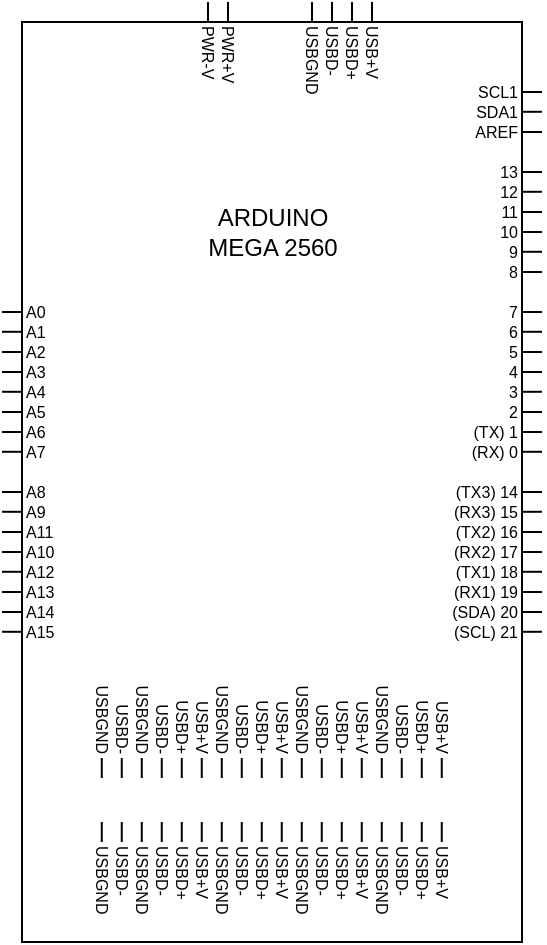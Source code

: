 <mxfile version="20.0.1" type="github">
  <diagram id="OKJBBSTHWLwM666B0Pqj" name="Page-1">
    <mxGraphModel dx="153" dy="261" grid="1" gridSize="10" guides="1" tooltips="1" connect="1" arrows="1" fold="1" page="1" pageScale="1" pageWidth="827" pageHeight="1169" math="0" shadow="0">
      <root>
        <mxCell id="0" />
        <mxCell id="1" parent="0" />
        <mxCell id="zlBBdxe0bt9fsabpmSAy-1" value="" style="rounded=0;whiteSpace=wrap;html=1;" vertex="1" parent="1">
          <mxGeometry x="120" y="30" width="250" height="460" as="geometry" />
        </mxCell>
        <mxCell id="zlBBdxe0bt9fsabpmSAy-2" value="ARDUINO&lt;br&gt;MEGA 2560" style="text;html=1;strokeColor=none;fillColor=none;align=center;verticalAlign=middle;whiteSpace=wrap;rounded=0;" vertex="1" parent="1">
          <mxGeometry x="207.5" y="120" width="75" height="30" as="geometry" />
        </mxCell>
        <mxCell id="zlBBdxe0bt9fsabpmSAy-3" value="SCL1" style="text;html=1;strokeColor=none;fillColor=none;align=right;verticalAlign=middle;whiteSpace=wrap;rounded=0;rotation=0;fontSize=8;" vertex="1" parent="1">
          <mxGeometry x="320" y="60" width="50" height="10" as="geometry" />
        </mxCell>
        <mxCell id="zlBBdxe0bt9fsabpmSAy-4" value="SDA1" style="text;html=1;strokeColor=none;fillColor=none;align=right;verticalAlign=middle;whiteSpace=wrap;rounded=0;rotation=0;fontSize=8;" vertex="1" parent="1">
          <mxGeometry x="320" y="70" width="50" height="10" as="geometry" />
        </mxCell>
        <mxCell id="zlBBdxe0bt9fsabpmSAy-5" value="AREF" style="text;html=1;strokeColor=none;fillColor=none;align=right;verticalAlign=middle;whiteSpace=wrap;rounded=0;rotation=0;fontSize=8;" vertex="1" parent="1">
          <mxGeometry x="320" y="80" width="50" height="10" as="geometry" />
        </mxCell>
        <mxCell id="zlBBdxe0bt9fsabpmSAy-20" value="7" style="text;html=1;strokeColor=none;fillColor=none;align=right;verticalAlign=middle;whiteSpace=wrap;rounded=0;rotation=0;fontSize=8;" vertex="1" parent="1">
          <mxGeometry x="320" y="170" width="50" height="10" as="geometry" />
        </mxCell>
        <mxCell id="zlBBdxe0bt9fsabpmSAy-21" value="6" style="text;html=1;strokeColor=none;fillColor=none;align=right;verticalAlign=middle;whiteSpace=wrap;rounded=0;rotation=0;fontSize=8;" vertex="1" parent="1">
          <mxGeometry x="320" y="180" width="50" height="10" as="geometry" />
        </mxCell>
        <mxCell id="zlBBdxe0bt9fsabpmSAy-22" value="5" style="text;html=1;strokeColor=none;fillColor=none;align=right;verticalAlign=middle;whiteSpace=wrap;rounded=0;rotation=0;fontSize=8;" vertex="1" parent="1">
          <mxGeometry x="320" y="190" width="50" height="10" as="geometry" />
        </mxCell>
        <mxCell id="zlBBdxe0bt9fsabpmSAy-23" value="4" style="text;html=1;strokeColor=none;fillColor=none;align=right;verticalAlign=middle;whiteSpace=wrap;rounded=0;rotation=0;fontSize=8;" vertex="1" parent="1">
          <mxGeometry x="320" y="200" width="50" height="10" as="geometry" />
        </mxCell>
        <mxCell id="zlBBdxe0bt9fsabpmSAy-24" value="3" style="text;html=1;strokeColor=none;fillColor=none;align=right;verticalAlign=middle;whiteSpace=wrap;rounded=0;rotation=0;fontSize=8;" vertex="1" parent="1">
          <mxGeometry x="320" y="210" width="50" height="10" as="geometry" />
        </mxCell>
        <mxCell id="zlBBdxe0bt9fsabpmSAy-25" value="2" style="text;html=1;strokeColor=none;fillColor=none;align=right;verticalAlign=middle;whiteSpace=wrap;rounded=0;rotation=0;fontSize=8;" vertex="1" parent="1">
          <mxGeometry x="320" y="220" width="50" height="10" as="geometry" />
        </mxCell>
        <mxCell id="zlBBdxe0bt9fsabpmSAy-26" value="&amp;nbsp;(TX) 1" style="text;html=1;strokeColor=none;fillColor=none;align=right;verticalAlign=middle;whiteSpace=wrap;rounded=0;rotation=0;fontSize=8;" vertex="1" parent="1">
          <mxGeometry x="320" y="230" width="50" height="10" as="geometry" />
        </mxCell>
        <mxCell id="zlBBdxe0bt9fsabpmSAy-27" value="(RX) 0" style="text;html=1;strokeColor=none;fillColor=none;align=right;verticalAlign=middle;whiteSpace=wrap;rounded=0;rotation=0;fontSize=8;" vertex="1" parent="1">
          <mxGeometry x="320" y="240" width="50" height="10" as="geometry" />
        </mxCell>
        <mxCell id="zlBBdxe0bt9fsabpmSAy-28" value="13" style="text;html=1;strokeColor=none;fillColor=none;align=right;verticalAlign=middle;whiteSpace=wrap;rounded=0;rotation=0;fontSize=8;" vertex="1" parent="1">
          <mxGeometry x="320" y="100" width="50" height="10" as="geometry" />
        </mxCell>
        <mxCell id="zlBBdxe0bt9fsabpmSAy-29" value="12" style="text;html=1;strokeColor=none;fillColor=none;align=right;verticalAlign=middle;whiteSpace=wrap;rounded=0;rotation=0;fontSize=8;" vertex="1" parent="1">
          <mxGeometry x="320" y="110" width="50" height="10" as="geometry" />
        </mxCell>
        <mxCell id="zlBBdxe0bt9fsabpmSAy-30" value="11" style="text;html=1;strokeColor=none;fillColor=none;align=right;verticalAlign=middle;whiteSpace=wrap;rounded=0;rotation=0;fontSize=8;" vertex="1" parent="1">
          <mxGeometry x="320" y="120" width="50" height="10" as="geometry" />
        </mxCell>
        <mxCell id="zlBBdxe0bt9fsabpmSAy-31" value="10" style="text;html=1;strokeColor=none;fillColor=none;align=right;verticalAlign=middle;whiteSpace=wrap;rounded=0;rotation=0;fontSize=8;" vertex="1" parent="1">
          <mxGeometry x="320" y="130" width="50" height="10" as="geometry" />
        </mxCell>
        <mxCell id="zlBBdxe0bt9fsabpmSAy-32" value="9" style="text;html=1;strokeColor=none;fillColor=none;align=right;verticalAlign=middle;whiteSpace=wrap;rounded=0;rotation=0;fontSize=8;" vertex="1" parent="1">
          <mxGeometry x="320" y="140" width="50" height="10" as="geometry" />
        </mxCell>
        <mxCell id="zlBBdxe0bt9fsabpmSAy-33" value="8" style="text;html=1;strokeColor=none;fillColor=none;align=right;verticalAlign=middle;whiteSpace=wrap;rounded=0;rotation=0;fontSize=8;" vertex="1" parent="1">
          <mxGeometry x="320" y="150" width="50" height="10" as="geometry" />
        </mxCell>
        <mxCell id="zlBBdxe0bt9fsabpmSAy-34" value="&amp;nbsp;(TX3) 14" style="text;html=1;strokeColor=none;fillColor=none;align=right;verticalAlign=middle;whiteSpace=wrap;rounded=0;rotation=0;fontSize=8;" vertex="1" parent="1">
          <mxGeometry x="320" y="260" width="50" height="10" as="geometry" />
        </mxCell>
        <mxCell id="zlBBdxe0bt9fsabpmSAy-35" value="(RX3) 15" style="text;html=1;strokeColor=none;fillColor=none;align=right;verticalAlign=middle;whiteSpace=wrap;rounded=0;rotation=0;fontSize=8;" vertex="1" parent="1">
          <mxGeometry x="320" y="270" width="50" height="10" as="geometry" />
        </mxCell>
        <mxCell id="zlBBdxe0bt9fsabpmSAy-36" value="&amp;nbsp;(TX2) 16" style="text;html=1;strokeColor=none;fillColor=none;align=right;verticalAlign=middle;whiteSpace=wrap;rounded=0;rotation=0;fontSize=8;" vertex="1" parent="1">
          <mxGeometry x="320" y="280" width="50" height="10" as="geometry" />
        </mxCell>
        <mxCell id="zlBBdxe0bt9fsabpmSAy-37" value="(RX2) 17" style="text;html=1;strokeColor=none;fillColor=none;align=right;verticalAlign=middle;whiteSpace=wrap;rounded=0;rotation=0;fontSize=8;" vertex="1" parent="1">
          <mxGeometry x="320" y="290" width="50" height="10" as="geometry" />
        </mxCell>
        <mxCell id="zlBBdxe0bt9fsabpmSAy-38" value="(TX1) 18" style="text;html=1;strokeColor=none;fillColor=none;align=right;verticalAlign=middle;whiteSpace=wrap;rounded=0;rotation=0;fontSize=8;" vertex="1" parent="1">
          <mxGeometry x="320" y="300" width="50" height="10" as="geometry" />
        </mxCell>
        <mxCell id="zlBBdxe0bt9fsabpmSAy-39" value="(RX1) 19" style="text;html=1;strokeColor=none;fillColor=none;align=right;verticalAlign=middle;whiteSpace=wrap;rounded=0;rotation=0;fontSize=8;" vertex="1" parent="1">
          <mxGeometry x="320" y="310" width="50" height="10" as="geometry" />
        </mxCell>
        <mxCell id="zlBBdxe0bt9fsabpmSAy-40" value="(SDA) 20" style="text;html=1;strokeColor=none;fillColor=none;align=right;verticalAlign=middle;whiteSpace=wrap;rounded=0;rotation=0;fontSize=8;" vertex="1" parent="1">
          <mxGeometry x="320" y="320" width="50" height="10" as="geometry" />
        </mxCell>
        <mxCell id="zlBBdxe0bt9fsabpmSAy-41" value="(SCL) 21" style="text;html=1;strokeColor=none;fillColor=none;align=right;verticalAlign=middle;whiteSpace=wrap;rounded=0;rotation=0;fontSize=8;" vertex="1" parent="1">
          <mxGeometry x="320" y="330" width="50" height="10" as="geometry" />
        </mxCell>
        <mxCell id="zlBBdxe0bt9fsabpmSAy-48" value="" style="endArrow=none;html=1;rounded=0;fontSize=8;entryX=1;entryY=0.5;entryDx=0;entryDy=0;" edge="1" parent="1" target="zlBBdxe0bt9fsabpmSAy-3">
          <mxGeometry width="50" height="50" relative="1" as="geometry">
            <mxPoint x="380" y="65" as="sourcePoint" />
            <mxPoint x="340" y="110" as="targetPoint" />
          </mxGeometry>
        </mxCell>
        <mxCell id="zlBBdxe0bt9fsabpmSAy-49" value="" style="endArrow=none;html=1;rounded=0;fontSize=8;entryX=1;entryY=0.5;entryDx=0;entryDy=0;" edge="1" parent="1">
          <mxGeometry width="50" height="50" relative="1" as="geometry">
            <mxPoint x="380" y="74.9" as="sourcePoint" />
            <mxPoint x="370" y="74.9" as="targetPoint" />
          </mxGeometry>
        </mxCell>
        <mxCell id="zlBBdxe0bt9fsabpmSAy-50" value="" style="endArrow=none;html=1;rounded=0;fontSize=8;entryX=1;entryY=0.5;entryDx=0;entryDy=0;" edge="1" parent="1" target="zlBBdxe0bt9fsabpmSAy-5">
          <mxGeometry width="50" height="50" relative="1" as="geometry">
            <mxPoint x="380" y="85" as="sourcePoint" />
            <mxPoint x="390" y="85.0" as="targetPoint" />
          </mxGeometry>
        </mxCell>
        <mxCell id="zlBBdxe0bt9fsabpmSAy-51" value="" style="endArrow=none;html=1;rounded=0;fontSize=8;entryX=1;entryY=0.5;entryDx=0;entryDy=0;" edge="1" parent="1">
          <mxGeometry width="50" height="50" relative="1" as="geometry">
            <mxPoint x="380" y="105.0" as="sourcePoint" />
            <mxPoint x="370" y="105.0" as="targetPoint" />
          </mxGeometry>
        </mxCell>
        <mxCell id="zlBBdxe0bt9fsabpmSAy-52" value="" style="endArrow=none;html=1;rounded=0;fontSize=8;entryX=1;entryY=0.5;entryDx=0;entryDy=0;" edge="1" parent="1">
          <mxGeometry width="50" height="50" relative="1" as="geometry">
            <mxPoint x="380" y="114.9" as="sourcePoint" />
            <mxPoint x="370" y="114.9" as="targetPoint" />
          </mxGeometry>
        </mxCell>
        <mxCell id="zlBBdxe0bt9fsabpmSAy-53" value="" style="endArrow=none;html=1;rounded=0;fontSize=8;entryX=1;entryY=0.5;entryDx=0;entryDy=0;" edge="1" parent="1">
          <mxGeometry width="50" height="50" relative="1" as="geometry">
            <mxPoint x="380" y="125.0" as="sourcePoint" />
            <mxPoint x="370" y="125.0" as="targetPoint" />
          </mxGeometry>
        </mxCell>
        <mxCell id="zlBBdxe0bt9fsabpmSAy-54" value="" style="endArrow=none;html=1;rounded=0;fontSize=8;entryX=1;entryY=0.5;entryDx=0;entryDy=0;" edge="1" parent="1">
          <mxGeometry width="50" height="50" relative="1" as="geometry">
            <mxPoint x="380" y="135.0" as="sourcePoint" />
            <mxPoint x="370" y="135.0" as="targetPoint" />
          </mxGeometry>
        </mxCell>
        <mxCell id="zlBBdxe0bt9fsabpmSAy-55" value="" style="endArrow=none;html=1;rounded=0;fontSize=8;entryX=1;entryY=0.5;entryDx=0;entryDy=0;" edge="1" parent="1">
          <mxGeometry width="50" height="50" relative="1" as="geometry">
            <mxPoint x="380" y="144.9" as="sourcePoint" />
            <mxPoint x="370" y="144.9" as="targetPoint" />
          </mxGeometry>
        </mxCell>
        <mxCell id="zlBBdxe0bt9fsabpmSAy-56" value="" style="endArrow=none;html=1;rounded=0;fontSize=8;entryX=1;entryY=0.5;entryDx=0;entryDy=0;" edge="1" parent="1">
          <mxGeometry width="50" height="50" relative="1" as="geometry">
            <mxPoint x="380" y="155.0" as="sourcePoint" />
            <mxPoint x="370" y="155.0" as="targetPoint" />
          </mxGeometry>
        </mxCell>
        <mxCell id="zlBBdxe0bt9fsabpmSAy-57" value="" style="endArrow=none;html=1;rounded=0;fontSize=8;entryX=1;entryY=0.5;entryDx=0;entryDy=0;" edge="1" parent="1">
          <mxGeometry width="50" height="50" relative="1" as="geometry">
            <mxPoint x="380" y="175" as="sourcePoint" />
            <mxPoint x="370" y="175" as="targetPoint" />
          </mxGeometry>
        </mxCell>
        <mxCell id="zlBBdxe0bt9fsabpmSAy-58" value="" style="endArrow=none;html=1;rounded=0;fontSize=8;entryX=1;entryY=0.5;entryDx=0;entryDy=0;" edge="1" parent="1">
          <mxGeometry width="50" height="50" relative="1" as="geometry">
            <mxPoint x="380" y="184.9" as="sourcePoint" />
            <mxPoint x="370" y="184.9" as="targetPoint" />
          </mxGeometry>
        </mxCell>
        <mxCell id="zlBBdxe0bt9fsabpmSAy-59" value="" style="endArrow=none;html=1;rounded=0;fontSize=8;entryX=1;entryY=0.5;entryDx=0;entryDy=0;" edge="1" parent="1">
          <mxGeometry width="50" height="50" relative="1" as="geometry">
            <mxPoint x="380" y="195" as="sourcePoint" />
            <mxPoint x="370" y="195" as="targetPoint" />
          </mxGeometry>
        </mxCell>
        <mxCell id="zlBBdxe0bt9fsabpmSAy-60" value="" style="endArrow=none;html=1;rounded=0;fontSize=8;entryX=1;entryY=0.5;entryDx=0;entryDy=0;" edge="1" parent="1">
          <mxGeometry width="50" height="50" relative="1" as="geometry">
            <mxPoint x="380" y="205" as="sourcePoint" />
            <mxPoint x="370" y="205" as="targetPoint" />
          </mxGeometry>
        </mxCell>
        <mxCell id="zlBBdxe0bt9fsabpmSAy-61" value="" style="endArrow=none;html=1;rounded=0;fontSize=8;entryX=1;entryY=0.5;entryDx=0;entryDy=0;" edge="1" parent="1">
          <mxGeometry width="50" height="50" relative="1" as="geometry">
            <mxPoint x="380" y="214.9" as="sourcePoint" />
            <mxPoint x="370" y="214.9" as="targetPoint" />
          </mxGeometry>
        </mxCell>
        <mxCell id="zlBBdxe0bt9fsabpmSAy-62" value="" style="endArrow=none;html=1;rounded=0;fontSize=8;entryX=1;entryY=0.5;entryDx=0;entryDy=0;" edge="1" parent="1">
          <mxGeometry width="50" height="50" relative="1" as="geometry">
            <mxPoint x="380" y="225" as="sourcePoint" />
            <mxPoint x="370" y="225" as="targetPoint" />
          </mxGeometry>
        </mxCell>
        <mxCell id="zlBBdxe0bt9fsabpmSAy-63" value="" style="endArrow=none;html=1;rounded=0;fontSize=8;entryX=1;entryY=0.5;entryDx=0;entryDy=0;" edge="1" parent="1">
          <mxGeometry width="50" height="50" relative="1" as="geometry">
            <mxPoint x="380" y="235" as="sourcePoint" />
            <mxPoint x="370" y="235" as="targetPoint" />
          </mxGeometry>
        </mxCell>
        <mxCell id="zlBBdxe0bt9fsabpmSAy-64" value="" style="endArrow=none;html=1;rounded=0;fontSize=8;entryX=1;entryY=0.5;entryDx=0;entryDy=0;" edge="1" parent="1">
          <mxGeometry width="50" height="50" relative="1" as="geometry">
            <mxPoint x="380" y="244.9" as="sourcePoint" />
            <mxPoint x="370" y="244.9" as="targetPoint" />
          </mxGeometry>
        </mxCell>
        <mxCell id="zlBBdxe0bt9fsabpmSAy-69" value="" style="endArrow=none;html=1;rounded=0;fontSize=8;entryX=1;entryY=0.5;entryDx=0;entryDy=0;" edge="1" parent="1">
          <mxGeometry width="50" height="50" relative="1" as="geometry">
            <mxPoint x="380" y="265" as="sourcePoint" />
            <mxPoint x="370" y="265" as="targetPoint" />
          </mxGeometry>
        </mxCell>
        <mxCell id="zlBBdxe0bt9fsabpmSAy-70" value="" style="endArrow=none;html=1;rounded=0;fontSize=8;entryX=1;entryY=0.5;entryDx=0;entryDy=0;" edge="1" parent="1">
          <mxGeometry width="50" height="50" relative="1" as="geometry">
            <mxPoint x="380" y="274.9" as="sourcePoint" />
            <mxPoint x="370" y="274.9" as="targetPoint" />
          </mxGeometry>
        </mxCell>
        <mxCell id="zlBBdxe0bt9fsabpmSAy-71" value="" style="endArrow=none;html=1;rounded=0;fontSize=8;entryX=1;entryY=0.5;entryDx=0;entryDy=0;" edge="1" parent="1">
          <mxGeometry width="50" height="50" relative="1" as="geometry">
            <mxPoint x="380" y="285" as="sourcePoint" />
            <mxPoint x="370" y="285" as="targetPoint" />
          </mxGeometry>
        </mxCell>
        <mxCell id="zlBBdxe0bt9fsabpmSAy-72" value="" style="endArrow=none;html=1;rounded=0;fontSize=8;entryX=1;entryY=0.5;entryDx=0;entryDy=0;" edge="1" parent="1">
          <mxGeometry width="50" height="50" relative="1" as="geometry">
            <mxPoint x="380" y="295" as="sourcePoint" />
            <mxPoint x="370" y="295" as="targetPoint" />
          </mxGeometry>
        </mxCell>
        <mxCell id="zlBBdxe0bt9fsabpmSAy-73" value="" style="endArrow=none;html=1;rounded=0;fontSize=8;entryX=1;entryY=0.5;entryDx=0;entryDy=0;" edge="1" parent="1">
          <mxGeometry width="50" height="50" relative="1" as="geometry">
            <mxPoint x="380" y="304.9" as="sourcePoint" />
            <mxPoint x="370" y="304.9" as="targetPoint" />
          </mxGeometry>
        </mxCell>
        <mxCell id="zlBBdxe0bt9fsabpmSAy-74" value="" style="endArrow=none;html=1;rounded=0;fontSize=8;entryX=1;entryY=0.5;entryDx=0;entryDy=0;" edge="1" parent="1">
          <mxGeometry width="50" height="50" relative="1" as="geometry">
            <mxPoint x="380" y="315" as="sourcePoint" />
            <mxPoint x="370" y="315" as="targetPoint" />
          </mxGeometry>
        </mxCell>
        <mxCell id="zlBBdxe0bt9fsabpmSAy-75" value="" style="endArrow=none;html=1;rounded=0;fontSize=8;entryX=1;entryY=0.5;entryDx=0;entryDy=0;" edge="1" parent="1">
          <mxGeometry width="50" height="50" relative="1" as="geometry">
            <mxPoint x="380" y="325" as="sourcePoint" />
            <mxPoint x="370" y="325" as="targetPoint" />
          </mxGeometry>
        </mxCell>
        <mxCell id="zlBBdxe0bt9fsabpmSAy-76" value="" style="endArrow=none;html=1;rounded=0;fontSize=8;entryX=1;entryY=0.5;entryDx=0;entryDy=0;" edge="1" parent="1">
          <mxGeometry width="50" height="50" relative="1" as="geometry">
            <mxPoint x="380" y="334.9" as="sourcePoint" />
            <mxPoint x="370" y="334.9" as="targetPoint" />
          </mxGeometry>
        </mxCell>
        <mxCell id="zlBBdxe0bt9fsabpmSAy-77" value="A0" style="text;html=1;strokeColor=none;fillColor=none;align=left;verticalAlign=middle;whiteSpace=wrap;rounded=0;rotation=0;fontSize=8;" vertex="1" parent="1">
          <mxGeometry x="120" y="170" width="50" height="10" as="geometry" />
        </mxCell>
        <mxCell id="zlBBdxe0bt9fsabpmSAy-78" value="A1" style="text;html=1;strokeColor=none;fillColor=none;align=left;verticalAlign=middle;whiteSpace=wrap;rounded=0;rotation=0;fontSize=8;" vertex="1" parent="1">
          <mxGeometry x="120" y="180" width="50" height="10" as="geometry" />
        </mxCell>
        <mxCell id="zlBBdxe0bt9fsabpmSAy-79" value="A2" style="text;html=1;strokeColor=none;fillColor=none;align=left;verticalAlign=middle;whiteSpace=wrap;rounded=0;rotation=0;fontSize=8;" vertex="1" parent="1">
          <mxGeometry x="120" y="190" width="50" height="10" as="geometry" />
        </mxCell>
        <mxCell id="zlBBdxe0bt9fsabpmSAy-80" value="A3" style="text;html=1;strokeColor=none;fillColor=none;align=left;verticalAlign=middle;whiteSpace=wrap;rounded=0;rotation=0;fontSize=8;" vertex="1" parent="1">
          <mxGeometry x="120" y="200" width="50" height="10" as="geometry" />
        </mxCell>
        <mxCell id="zlBBdxe0bt9fsabpmSAy-93" value="A4" style="text;html=1;strokeColor=none;fillColor=none;align=left;verticalAlign=middle;whiteSpace=wrap;rounded=0;rotation=0;fontSize=8;" vertex="1" parent="1">
          <mxGeometry x="120" y="210" width="50" height="10" as="geometry" />
        </mxCell>
        <mxCell id="zlBBdxe0bt9fsabpmSAy-94" value="A5" style="text;html=1;strokeColor=none;fillColor=none;align=left;verticalAlign=middle;whiteSpace=wrap;rounded=0;rotation=0;fontSize=8;" vertex="1" parent="1">
          <mxGeometry x="120" y="220" width="50" height="10" as="geometry" />
        </mxCell>
        <mxCell id="zlBBdxe0bt9fsabpmSAy-95" value="A6" style="text;html=1;strokeColor=none;fillColor=none;align=left;verticalAlign=middle;whiteSpace=wrap;rounded=0;rotation=0;fontSize=8;" vertex="1" parent="1">
          <mxGeometry x="120" y="230" width="50" height="10" as="geometry" />
        </mxCell>
        <mxCell id="zlBBdxe0bt9fsabpmSAy-96" value="A7" style="text;html=1;strokeColor=none;fillColor=none;align=left;verticalAlign=middle;whiteSpace=wrap;rounded=0;rotation=0;fontSize=8;" vertex="1" parent="1">
          <mxGeometry x="120" y="240" width="50" height="10" as="geometry" />
        </mxCell>
        <mxCell id="zlBBdxe0bt9fsabpmSAy-97" value="" style="endArrow=none;html=1;rounded=0;fontSize=8;entryX=1;entryY=0.5;entryDx=0;entryDy=0;align=left;" edge="1" parent="1">
          <mxGeometry width="50" height="50" relative="1" as="geometry">
            <mxPoint x="120" y="175" as="sourcePoint" />
            <mxPoint x="110" y="175" as="targetPoint" />
          </mxGeometry>
        </mxCell>
        <mxCell id="zlBBdxe0bt9fsabpmSAy-98" value="" style="endArrow=none;html=1;rounded=0;fontSize=8;entryX=1;entryY=0.5;entryDx=0;entryDy=0;align=left;" edge="1" parent="1">
          <mxGeometry width="50" height="50" relative="1" as="geometry">
            <mxPoint x="120" y="184.9" as="sourcePoint" />
            <mxPoint x="110" y="184.9" as="targetPoint" />
          </mxGeometry>
        </mxCell>
        <mxCell id="zlBBdxe0bt9fsabpmSAy-99" value="" style="endArrow=none;html=1;rounded=0;fontSize=8;entryX=1;entryY=0.5;entryDx=0;entryDy=0;align=left;" edge="1" parent="1">
          <mxGeometry width="50" height="50" relative="1" as="geometry">
            <mxPoint x="120" y="195" as="sourcePoint" />
            <mxPoint x="110" y="195" as="targetPoint" />
          </mxGeometry>
        </mxCell>
        <mxCell id="zlBBdxe0bt9fsabpmSAy-100" value="" style="endArrow=none;html=1;rounded=0;fontSize=8;entryX=1;entryY=0.5;entryDx=0;entryDy=0;align=left;" edge="1" parent="1">
          <mxGeometry width="50" height="50" relative="1" as="geometry">
            <mxPoint x="120" y="205" as="sourcePoint" />
            <mxPoint x="110" y="205" as="targetPoint" />
          </mxGeometry>
        </mxCell>
        <mxCell id="zlBBdxe0bt9fsabpmSAy-101" value="" style="endArrow=none;html=1;rounded=0;fontSize=8;entryX=1;entryY=0.5;entryDx=0;entryDy=0;align=left;" edge="1" parent="1">
          <mxGeometry width="50" height="50" relative="1" as="geometry">
            <mxPoint x="120" y="214.9" as="sourcePoint" />
            <mxPoint x="110" y="214.9" as="targetPoint" />
          </mxGeometry>
        </mxCell>
        <mxCell id="zlBBdxe0bt9fsabpmSAy-102" value="" style="endArrow=none;html=1;rounded=0;fontSize=8;entryX=1;entryY=0.5;entryDx=0;entryDy=0;align=left;" edge="1" parent="1">
          <mxGeometry width="50" height="50" relative="1" as="geometry">
            <mxPoint x="120" y="225" as="sourcePoint" />
            <mxPoint x="110" y="225" as="targetPoint" />
          </mxGeometry>
        </mxCell>
        <mxCell id="zlBBdxe0bt9fsabpmSAy-103" value="" style="endArrow=none;html=1;rounded=0;fontSize=8;entryX=1;entryY=0.5;entryDx=0;entryDy=0;align=left;" edge="1" parent="1">
          <mxGeometry width="50" height="50" relative="1" as="geometry">
            <mxPoint x="120" y="235" as="sourcePoint" />
            <mxPoint x="110" y="235" as="targetPoint" />
          </mxGeometry>
        </mxCell>
        <mxCell id="zlBBdxe0bt9fsabpmSAy-104" value="" style="endArrow=none;html=1;rounded=0;fontSize=8;entryX=1;entryY=0.5;entryDx=0;entryDy=0;align=left;" edge="1" parent="1">
          <mxGeometry width="50" height="50" relative="1" as="geometry">
            <mxPoint x="120" y="244.9" as="sourcePoint" />
            <mxPoint x="110" y="244.9" as="targetPoint" />
          </mxGeometry>
        </mxCell>
        <mxCell id="zlBBdxe0bt9fsabpmSAy-105" value="A8" style="text;html=1;strokeColor=none;fillColor=none;align=left;verticalAlign=middle;whiteSpace=wrap;rounded=0;rotation=0;fontSize=8;" vertex="1" parent="1">
          <mxGeometry x="120" y="260" width="50" height="10" as="geometry" />
        </mxCell>
        <mxCell id="zlBBdxe0bt9fsabpmSAy-106" value="A9" style="text;html=1;strokeColor=none;fillColor=none;align=left;verticalAlign=middle;whiteSpace=wrap;rounded=0;rotation=0;fontSize=8;" vertex="1" parent="1">
          <mxGeometry x="120" y="270" width="50" height="10" as="geometry" />
        </mxCell>
        <mxCell id="zlBBdxe0bt9fsabpmSAy-107" value="A11" style="text;html=1;strokeColor=none;fillColor=none;align=left;verticalAlign=middle;whiteSpace=wrap;rounded=0;rotation=0;fontSize=8;" vertex="1" parent="1">
          <mxGeometry x="120" y="280" width="50" height="10" as="geometry" />
        </mxCell>
        <mxCell id="zlBBdxe0bt9fsabpmSAy-108" value="A10" style="text;html=1;strokeColor=none;fillColor=none;align=left;verticalAlign=middle;whiteSpace=wrap;rounded=0;rotation=0;fontSize=8;" vertex="1" parent="1">
          <mxGeometry x="120" y="290" width="50" height="10" as="geometry" />
        </mxCell>
        <mxCell id="zlBBdxe0bt9fsabpmSAy-109" value="A12" style="text;html=1;strokeColor=none;fillColor=none;align=left;verticalAlign=middle;whiteSpace=wrap;rounded=0;rotation=0;fontSize=8;" vertex="1" parent="1">
          <mxGeometry x="120" y="300" width="50" height="10" as="geometry" />
        </mxCell>
        <mxCell id="zlBBdxe0bt9fsabpmSAy-110" value="A13" style="text;html=1;strokeColor=none;fillColor=none;align=left;verticalAlign=middle;whiteSpace=wrap;rounded=0;rotation=0;fontSize=8;" vertex="1" parent="1">
          <mxGeometry x="120" y="310" width="50" height="10" as="geometry" />
        </mxCell>
        <mxCell id="zlBBdxe0bt9fsabpmSAy-111" value="A14" style="text;html=1;strokeColor=none;fillColor=none;align=left;verticalAlign=middle;whiteSpace=wrap;rounded=0;rotation=0;fontSize=8;" vertex="1" parent="1">
          <mxGeometry x="120" y="320" width="50" height="10" as="geometry" />
        </mxCell>
        <mxCell id="zlBBdxe0bt9fsabpmSAy-112" value="A15" style="text;html=1;strokeColor=none;fillColor=none;align=left;verticalAlign=middle;whiteSpace=wrap;rounded=0;rotation=0;fontSize=8;" vertex="1" parent="1">
          <mxGeometry x="120" y="330" width="50" height="10" as="geometry" />
        </mxCell>
        <mxCell id="zlBBdxe0bt9fsabpmSAy-113" value="" style="endArrow=none;html=1;rounded=0;fontSize=8;entryX=1;entryY=0.5;entryDx=0;entryDy=0;align=left;" edge="1" parent="1">
          <mxGeometry width="50" height="50" relative="1" as="geometry">
            <mxPoint x="120" y="265" as="sourcePoint" />
            <mxPoint x="110" y="265" as="targetPoint" />
          </mxGeometry>
        </mxCell>
        <mxCell id="zlBBdxe0bt9fsabpmSAy-114" value="" style="endArrow=none;html=1;rounded=0;fontSize=8;entryX=1;entryY=0.5;entryDx=0;entryDy=0;align=left;" edge="1" parent="1">
          <mxGeometry width="50" height="50" relative="1" as="geometry">
            <mxPoint x="120" y="274.9" as="sourcePoint" />
            <mxPoint x="110" y="274.9" as="targetPoint" />
          </mxGeometry>
        </mxCell>
        <mxCell id="zlBBdxe0bt9fsabpmSAy-115" value="" style="endArrow=none;html=1;rounded=0;fontSize=8;entryX=1;entryY=0.5;entryDx=0;entryDy=0;align=left;" edge="1" parent="1">
          <mxGeometry width="50" height="50" relative="1" as="geometry">
            <mxPoint x="120" y="285" as="sourcePoint" />
            <mxPoint x="110" y="285" as="targetPoint" />
          </mxGeometry>
        </mxCell>
        <mxCell id="zlBBdxe0bt9fsabpmSAy-116" value="" style="endArrow=none;html=1;rounded=0;fontSize=8;entryX=1;entryY=0.5;entryDx=0;entryDy=0;align=left;" edge="1" parent="1">
          <mxGeometry width="50" height="50" relative="1" as="geometry">
            <mxPoint x="120" y="295" as="sourcePoint" />
            <mxPoint x="110" y="295" as="targetPoint" />
          </mxGeometry>
        </mxCell>
        <mxCell id="zlBBdxe0bt9fsabpmSAy-117" value="" style="endArrow=none;html=1;rounded=0;fontSize=8;entryX=1;entryY=0.5;entryDx=0;entryDy=0;align=left;" edge="1" parent="1">
          <mxGeometry width="50" height="50" relative="1" as="geometry">
            <mxPoint x="120" y="304.9" as="sourcePoint" />
            <mxPoint x="110" y="304.9" as="targetPoint" />
          </mxGeometry>
        </mxCell>
        <mxCell id="zlBBdxe0bt9fsabpmSAy-118" value="" style="endArrow=none;html=1;rounded=0;fontSize=8;entryX=1;entryY=0.5;entryDx=0;entryDy=0;align=left;" edge="1" parent="1">
          <mxGeometry width="50" height="50" relative="1" as="geometry">
            <mxPoint x="120" y="315" as="sourcePoint" />
            <mxPoint x="110" y="315" as="targetPoint" />
          </mxGeometry>
        </mxCell>
        <mxCell id="zlBBdxe0bt9fsabpmSAy-119" value="" style="endArrow=none;html=1;rounded=0;fontSize=8;entryX=1;entryY=0.5;entryDx=0;entryDy=0;align=left;" edge="1" parent="1">
          <mxGeometry width="50" height="50" relative="1" as="geometry">
            <mxPoint x="120" y="325" as="sourcePoint" />
            <mxPoint x="110" y="325" as="targetPoint" />
          </mxGeometry>
        </mxCell>
        <mxCell id="zlBBdxe0bt9fsabpmSAy-120" value="" style="endArrow=none;html=1;rounded=0;fontSize=8;entryX=1;entryY=0.5;entryDx=0;entryDy=0;align=left;" edge="1" parent="1">
          <mxGeometry width="50" height="50" relative="1" as="geometry">
            <mxPoint x="120" y="334.9" as="sourcePoint" />
            <mxPoint x="110" y="334.9" as="targetPoint" />
          </mxGeometry>
        </mxCell>
        <mxCell id="zlBBdxe0bt9fsabpmSAy-123" value="USB+V" style="text;html=1;strokeColor=none;fillColor=none;align=left;verticalAlign=middle;whiteSpace=wrap;rounded=0;rotation=90;fontSize=8;" vertex="1" parent="1">
          <mxGeometry x="270" y="50" width="50" height="10" as="geometry" />
        </mxCell>
        <mxCell id="zlBBdxe0bt9fsabpmSAy-124" value="USBD+" style="text;html=1;strokeColor=none;fillColor=none;align=left;verticalAlign=middle;whiteSpace=wrap;rounded=0;rotation=90;fontSize=8;" vertex="1" parent="1">
          <mxGeometry x="260" y="50" width="50" height="10" as="geometry" />
        </mxCell>
        <mxCell id="zlBBdxe0bt9fsabpmSAy-125" value="USBD-" style="text;html=1;strokeColor=none;fillColor=none;align=left;verticalAlign=middle;whiteSpace=wrap;rounded=0;rotation=90;fontSize=8;" vertex="1" parent="1">
          <mxGeometry x="250" y="50" width="50" height="10" as="geometry" />
        </mxCell>
        <mxCell id="zlBBdxe0bt9fsabpmSAy-126" value="USBGND" style="text;html=1;strokeColor=none;fillColor=none;align=left;verticalAlign=middle;whiteSpace=wrap;rounded=0;rotation=90;fontSize=8;" vertex="1" parent="1">
          <mxGeometry x="240" y="50" width="50" height="10" as="geometry" />
        </mxCell>
        <mxCell id="zlBBdxe0bt9fsabpmSAy-127" value="" style="endArrow=none;html=1;rounded=0;fontSize=8;entryX=0;entryY=0.5;entryDx=0;entryDy=0;" edge="1" parent="1" target="zlBBdxe0bt9fsabpmSAy-123">
          <mxGeometry width="50" height="50" relative="1" as="geometry">
            <mxPoint x="295" y="20" as="sourcePoint" />
            <mxPoint x="379" y="31" as="targetPoint" />
          </mxGeometry>
        </mxCell>
        <mxCell id="zlBBdxe0bt9fsabpmSAy-128" value="" style="endArrow=none;html=1;rounded=0;fontSize=8;entryX=0;entryY=0.5;entryDx=0;entryDy=0;" edge="1" parent="1">
          <mxGeometry width="50" height="50" relative="1" as="geometry">
            <mxPoint x="285" y="20" as="sourcePoint" />
            <mxPoint x="285" y="30" as="targetPoint" />
          </mxGeometry>
        </mxCell>
        <mxCell id="zlBBdxe0bt9fsabpmSAy-129" value="" style="endArrow=none;html=1;rounded=0;fontSize=8;entryX=0;entryY=0.5;entryDx=0;entryDy=0;" edge="1" parent="1">
          <mxGeometry width="50" height="50" relative="1" as="geometry">
            <mxPoint x="275" y="20" as="sourcePoint" />
            <mxPoint x="275" y="30" as="targetPoint" />
          </mxGeometry>
        </mxCell>
        <mxCell id="zlBBdxe0bt9fsabpmSAy-130" value="" style="endArrow=none;html=1;rounded=0;fontSize=8;entryX=0;entryY=0.5;entryDx=0;entryDy=0;" edge="1" parent="1">
          <mxGeometry width="50" height="50" relative="1" as="geometry">
            <mxPoint x="265" y="20" as="sourcePoint" />
            <mxPoint x="265" y="30" as="targetPoint" />
          </mxGeometry>
        </mxCell>
        <mxCell id="zlBBdxe0bt9fsabpmSAy-131" value="PWR+V" style="text;html=1;strokeColor=none;fillColor=none;align=left;verticalAlign=middle;whiteSpace=wrap;rounded=0;rotation=90;fontSize=8;" vertex="1" parent="1">
          <mxGeometry x="198" y="50" width="50" height="10" as="geometry" />
        </mxCell>
        <mxCell id="zlBBdxe0bt9fsabpmSAy-132" value="PWR-V" style="text;html=1;strokeColor=none;fillColor=none;align=left;verticalAlign=middle;whiteSpace=wrap;rounded=0;rotation=90;fontSize=8;" vertex="1" parent="1">
          <mxGeometry x="188" y="50" width="50" height="10" as="geometry" />
        </mxCell>
        <mxCell id="zlBBdxe0bt9fsabpmSAy-133" value="" style="endArrow=none;html=1;rounded=0;fontSize=8;entryX=0;entryY=0.5;entryDx=0;entryDy=0;" edge="1" parent="1">
          <mxGeometry width="50" height="50" relative="1" as="geometry">
            <mxPoint x="223" y="20" as="sourcePoint" />
            <mxPoint x="223" y="30" as="targetPoint" />
          </mxGeometry>
        </mxCell>
        <mxCell id="zlBBdxe0bt9fsabpmSAy-134" value="" style="endArrow=none;html=1;rounded=0;fontSize=8;entryX=0;entryY=0.5;entryDx=0;entryDy=0;" edge="1" parent="1">
          <mxGeometry width="50" height="50" relative="1" as="geometry">
            <mxPoint x="213" y="20" as="sourcePoint" />
            <mxPoint x="213" y="30" as="targetPoint" />
          </mxGeometry>
        </mxCell>
        <mxCell id="zlBBdxe0bt9fsabpmSAy-149" value="USB+V" style="text;html=1;strokeColor=none;fillColor=none;align=left;verticalAlign=middle;whiteSpace=wrap;rounded=0;rotation=90;fontSize=8;" vertex="1" parent="1">
          <mxGeometry x="305" y="460" width="50" height="10" as="geometry" />
        </mxCell>
        <mxCell id="zlBBdxe0bt9fsabpmSAy-150" value="USBD+" style="text;html=1;strokeColor=none;fillColor=none;align=left;verticalAlign=middle;whiteSpace=wrap;rounded=0;rotation=90;fontSize=8;" vertex="1" parent="1">
          <mxGeometry x="295" y="460" width="50" height="10" as="geometry" />
        </mxCell>
        <mxCell id="zlBBdxe0bt9fsabpmSAy-151" value="USBD-" style="text;html=1;strokeColor=none;fillColor=none;align=left;verticalAlign=middle;whiteSpace=wrap;rounded=0;rotation=90;fontSize=8;" vertex="1" parent="1">
          <mxGeometry x="285" y="460" width="50" height="10" as="geometry" />
        </mxCell>
        <mxCell id="zlBBdxe0bt9fsabpmSAy-152" value="USBGND" style="text;html=1;strokeColor=none;fillColor=none;align=left;verticalAlign=middle;whiteSpace=wrap;rounded=0;rotation=90;fontSize=8;" vertex="1" parent="1">
          <mxGeometry x="275" y="460" width="50" height="10" as="geometry" />
        </mxCell>
        <mxCell id="zlBBdxe0bt9fsabpmSAy-157" value="USB+V" style="text;html=1;strokeColor=none;fillColor=none;align=left;verticalAlign=middle;whiteSpace=wrap;rounded=0;rotation=90;fontSize=8;" vertex="1" parent="1">
          <mxGeometry x="265" y="460" width="50" height="10" as="geometry" />
        </mxCell>
        <mxCell id="zlBBdxe0bt9fsabpmSAy-158" value="USBD+" style="text;html=1;strokeColor=none;fillColor=none;align=left;verticalAlign=middle;whiteSpace=wrap;rounded=0;rotation=90;fontSize=8;" vertex="1" parent="1">
          <mxGeometry x="255" y="460" width="50" height="10" as="geometry" />
        </mxCell>
        <mxCell id="zlBBdxe0bt9fsabpmSAy-159" value="USBD-" style="text;html=1;strokeColor=none;fillColor=none;align=left;verticalAlign=middle;whiteSpace=wrap;rounded=0;rotation=90;fontSize=8;" vertex="1" parent="1">
          <mxGeometry x="245" y="460" width="50" height="10" as="geometry" />
        </mxCell>
        <mxCell id="zlBBdxe0bt9fsabpmSAy-160" value="USBGND" style="text;html=1;strokeColor=none;fillColor=none;align=left;verticalAlign=middle;whiteSpace=wrap;rounded=0;rotation=90;fontSize=8;" vertex="1" parent="1">
          <mxGeometry x="235" y="460" width="50" height="10" as="geometry" />
        </mxCell>
        <mxCell id="zlBBdxe0bt9fsabpmSAy-165" value="USB+V" style="text;html=1;strokeColor=none;fillColor=none;align=left;verticalAlign=middle;whiteSpace=wrap;rounded=0;rotation=90;fontSize=8;" vertex="1" parent="1">
          <mxGeometry x="225" y="460" width="50" height="10" as="geometry" />
        </mxCell>
        <mxCell id="zlBBdxe0bt9fsabpmSAy-166" value="USBD+" style="text;html=1;strokeColor=none;fillColor=none;align=left;verticalAlign=middle;whiteSpace=wrap;rounded=0;rotation=90;fontSize=8;" vertex="1" parent="1">
          <mxGeometry x="215" y="460" width="50" height="10" as="geometry" />
        </mxCell>
        <mxCell id="zlBBdxe0bt9fsabpmSAy-167" value="USBD-" style="text;html=1;strokeColor=none;fillColor=none;align=left;verticalAlign=middle;whiteSpace=wrap;rounded=0;rotation=90;fontSize=8;" vertex="1" parent="1">
          <mxGeometry x="205" y="460" width="50" height="10" as="geometry" />
        </mxCell>
        <mxCell id="zlBBdxe0bt9fsabpmSAy-168" value="USBGND" style="text;html=1;strokeColor=none;fillColor=none;align=left;verticalAlign=middle;whiteSpace=wrap;rounded=0;rotation=90;fontSize=8;" vertex="1" parent="1">
          <mxGeometry x="195" y="460" width="50" height="10" as="geometry" />
        </mxCell>
        <mxCell id="zlBBdxe0bt9fsabpmSAy-169" value="USB+V" style="text;html=1;strokeColor=none;fillColor=none;align=left;verticalAlign=middle;whiteSpace=wrap;rounded=0;rotation=90;fontSize=8;" vertex="1" parent="1">
          <mxGeometry x="185" y="460" width="50" height="10" as="geometry" />
        </mxCell>
        <mxCell id="zlBBdxe0bt9fsabpmSAy-170" value="USBD+" style="text;html=1;strokeColor=none;fillColor=none;align=left;verticalAlign=middle;whiteSpace=wrap;rounded=0;rotation=90;fontSize=8;" vertex="1" parent="1">
          <mxGeometry x="175" y="460" width="50" height="10" as="geometry" />
        </mxCell>
        <mxCell id="zlBBdxe0bt9fsabpmSAy-171" value="USBD-" style="text;html=1;strokeColor=none;fillColor=none;align=left;verticalAlign=middle;whiteSpace=wrap;rounded=0;rotation=90;fontSize=8;" vertex="1" parent="1">
          <mxGeometry x="165" y="460" width="50" height="10" as="geometry" />
        </mxCell>
        <mxCell id="zlBBdxe0bt9fsabpmSAy-172" value="USBGND" style="text;html=1;strokeColor=none;fillColor=none;align=left;verticalAlign=middle;whiteSpace=wrap;rounded=0;rotation=90;fontSize=8;" vertex="1" parent="1">
          <mxGeometry x="155" y="460" width="50" height="10" as="geometry" />
        </mxCell>
        <mxCell id="zlBBdxe0bt9fsabpmSAy-173" value="USBD-" style="text;html=1;strokeColor=none;fillColor=none;align=left;verticalAlign=middle;whiteSpace=wrap;rounded=0;rotation=90;fontSize=8;" vertex="1" parent="1">
          <mxGeometry x="145" y="460" width="50" height="10" as="geometry" />
        </mxCell>
        <mxCell id="zlBBdxe0bt9fsabpmSAy-174" value="USBGND" style="text;html=1;strokeColor=none;fillColor=none;align=left;verticalAlign=middle;whiteSpace=wrap;rounded=0;rotation=90;fontSize=8;" vertex="1" parent="1">
          <mxGeometry x="135" y="460" width="50" height="10" as="geometry" />
        </mxCell>
        <mxCell id="zlBBdxe0bt9fsabpmSAy-177" value="USB+V" style="text;html=1;strokeColor=none;fillColor=none;align=right;verticalAlign=middle;whiteSpace=wrap;rounded=0;rotation=90;fontSize=8;" vertex="1" parent="1">
          <mxGeometry x="305" y="368" width="50" height="10" as="geometry" />
        </mxCell>
        <mxCell id="zlBBdxe0bt9fsabpmSAy-178" value="USBD+" style="text;html=1;strokeColor=none;fillColor=none;align=right;verticalAlign=middle;whiteSpace=wrap;rounded=0;rotation=90;fontSize=8;" vertex="1" parent="1">
          <mxGeometry x="295" y="368" width="50" height="10" as="geometry" />
        </mxCell>
        <mxCell id="zlBBdxe0bt9fsabpmSAy-179" value="USBD-" style="text;html=1;strokeColor=none;fillColor=none;align=right;verticalAlign=middle;whiteSpace=wrap;rounded=0;rotation=90;fontSize=8;" vertex="1" parent="1">
          <mxGeometry x="285" y="368" width="50" height="10" as="geometry" />
        </mxCell>
        <mxCell id="zlBBdxe0bt9fsabpmSAy-180" value="USBGND" style="text;html=1;strokeColor=none;fillColor=none;align=right;verticalAlign=middle;whiteSpace=wrap;rounded=0;rotation=90;fontSize=8;" vertex="1" parent="1">
          <mxGeometry x="275" y="368" width="50" height="10" as="geometry" />
        </mxCell>
        <mxCell id="zlBBdxe0bt9fsabpmSAy-181" value="USB+V" style="text;html=1;strokeColor=none;fillColor=none;align=right;verticalAlign=middle;whiteSpace=wrap;rounded=0;rotation=90;fontSize=8;" vertex="1" parent="1">
          <mxGeometry x="265" y="368" width="50" height="10" as="geometry" />
        </mxCell>
        <mxCell id="zlBBdxe0bt9fsabpmSAy-182" value="USBD+" style="text;html=1;strokeColor=none;fillColor=none;align=right;verticalAlign=middle;whiteSpace=wrap;rounded=0;rotation=90;fontSize=8;" vertex="1" parent="1">
          <mxGeometry x="255" y="368" width="50" height="10" as="geometry" />
        </mxCell>
        <mxCell id="zlBBdxe0bt9fsabpmSAy-183" value="USBD-" style="text;html=1;strokeColor=none;fillColor=none;align=right;verticalAlign=middle;whiteSpace=wrap;rounded=0;rotation=90;fontSize=8;" vertex="1" parent="1">
          <mxGeometry x="245" y="368" width="50" height="10" as="geometry" />
        </mxCell>
        <mxCell id="zlBBdxe0bt9fsabpmSAy-184" value="USBGND" style="text;html=1;strokeColor=none;fillColor=none;align=right;verticalAlign=middle;whiteSpace=wrap;rounded=0;rotation=90;fontSize=8;" vertex="1" parent="1">
          <mxGeometry x="235" y="368" width="50" height="10" as="geometry" />
        </mxCell>
        <mxCell id="zlBBdxe0bt9fsabpmSAy-185" value="USB+V" style="text;html=1;strokeColor=none;fillColor=none;align=right;verticalAlign=middle;whiteSpace=wrap;rounded=0;rotation=90;fontSize=8;" vertex="1" parent="1">
          <mxGeometry x="225" y="368" width="50" height="10" as="geometry" />
        </mxCell>
        <mxCell id="zlBBdxe0bt9fsabpmSAy-186" value="USBD+" style="text;html=1;strokeColor=none;fillColor=none;align=right;verticalAlign=middle;whiteSpace=wrap;rounded=0;rotation=90;fontSize=8;" vertex="1" parent="1">
          <mxGeometry x="215" y="368" width="50" height="10" as="geometry" />
        </mxCell>
        <mxCell id="zlBBdxe0bt9fsabpmSAy-187" value="USBD-" style="text;html=1;strokeColor=none;fillColor=none;align=right;verticalAlign=middle;whiteSpace=wrap;rounded=0;rotation=90;fontSize=8;" vertex="1" parent="1">
          <mxGeometry x="205" y="368" width="50" height="10" as="geometry" />
        </mxCell>
        <mxCell id="zlBBdxe0bt9fsabpmSAy-188" value="USBGND" style="text;html=1;strokeColor=none;fillColor=none;align=right;verticalAlign=middle;whiteSpace=wrap;rounded=0;rotation=90;fontSize=8;" vertex="1" parent="1">
          <mxGeometry x="195" y="368" width="50" height="10" as="geometry" />
        </mxCell>
        <mxCell id="zlBBdxe0bt9fsabpmSAy-189" value="USB+V" style="text;html=1;strokeColor=none;fillColor=none;align=right;verticalAlign=middle;whiteSpace=wrap;rounded=0;rotation=90;fontSize=8;" vertex="1" parent="1">
          <mxGeometry x="185" y="368" width="50" height="10" as="geometry" />
        </mxCell>
        <mxCell id="zlBBdxe0bt9fsabpmSAy-190" value="USBD+" style="text;html=1;strokeColor=none;fillColor=none;align=right;verticalAlign=middle;whiteSpace=wrap;rounded=0;rotation=90;fontSize=8;" vertex="1" parent="1">
          <mxGeometry x="175" y="368" width="50" height="10" as="geometry" />
        </mxCell>
        <mxCell id="zlBBdxe0bt9fsabpmSAy-191" value="USBD-" style="text;html=1;strokeColor=none;fillColor=none;align=right;verticalAlign=middle;whiteSpace=wrap;rounded=0;rotation=90;fontSize=8;" vertex="1" parent="1">
          <mxGeometry x="165" y="368" width="50" height="10" as="geometry" />
        </mxCell>
        <mxCell id="zlBBdxe0bt9fsabpmSAy-192" value="USBGND" style="text;html=1;strokeColor=none;fillColor=none;align=right;verticalAlign=middle;whiteSpace=wrap;rounded=0;rotation=90;fontSize=8;" vertex="1" parent="1">
          <mxGeometry x="155" y="368" width="50" height="10" as="geometry" />
        </mxCell>
        <mxCell id="zlBBdxe0bt9fsabpmSAy-193" value="USBD-" style="text;html=1;strokeColor=none;fillColor=none;align=right;verticalAlign=middle;whiteSpace=wrap;rounded=0;rotation=90;fontSize=8;" vertex="1" parent="1">
          <mxGeometry x="145" y="368" width="50" height="10" as="geometry" />
        </mxCell>
        <mxCell id="zlBBdxe0bt9fsabpmSAy-194" value="USBGND" style="text;html=1;strokeColor=none;fillColor=none;align=right;verticalAlign=middle;whiteSpace=wrap;rounded=0;rotation=90;fontSize=8;" vertex="1" parent="1">
          <mxGeometry x="135" y="368" width="50" height="10" as="geometry" />
        </mxCell>
        <mxCell id="zlBBdxe0bt9fsabpmSAy-196" value="" style="endArrow=none;html=1;rounded=0;fontSize=8;entryX=0;entryY=0.5;entryDx=0;entryDy=0;" edge="1" parent="1">
          <mxGeometry width="50" height="50" relative="1" as="geometry">
            <mxPoint x="329.88" y="398" as="sourcePoint" />
            <mxPoint x="329.88" y="408" as="targetPoint" />
          </mxGeometry>
        </mxCell>
        <mxCell id="zlBBdxe0bt9fsabpmSAy-197" value="" style="endArrow=none;html=1;rounded=0;fontSize=8;entryX=0;entryY=0.5;entryDx=0;entryDy=0;" edge="1" parent="1">
          <mxGeometry width="50" height="50" relative="1" as="geometry">
            <mxPoint x="329.88" y="430" as="sourcePoint" />
            <mxPoint x="329.88" y="440" as="targetPoint" />
          </mxGeometry>
        </mxCell>
        <mxCell id="zlBBdxe0bt9fsabpmSAy-198" value="" style="endArrow=none;html=1;rounded=0;fontSize=8;entryX=0;entryY=0.5;entryDx=0;entryDy=0;" edge="1" parent="1">
          <mxGeometry width="50" height="50" relative="1" as="geometry">
            <mxPoint x="319.88" y="398" as="sourcePoint" />
            <mxPoint x="319.88" y="408" as="targetPoint" />
          </mxGeometry>
        </mxCell>
        <mxCell id="zlBBdxe0bt9fsabpmSAy-199" value="" style="endArrow=none;html=1;rounded=0;fontSize=8;entryX=0;entryY=0.5;entryDx=0;entryDy=0;" edge="1" parent="1">
          <mxGeometry width="50" height="50" relative="1" as="geometry">
            <mxPoint x="309.88" y="398" as="sourcePoint" />
            <mxPoint x="309.88" y="408" as="targetPoint" />
          </mxGeometry>
        </mxCell>
        <mxCell id="zlBBdxe0bt9fsabpmSAy-200" value="" style="endArrow=none;html=1;rounded=0;fontSize=8;entryX=0;entryY=0.5;entryDx=0;entryDy=0;" edge="1" parent="1">
          <mxGeometry width="50" height="50" relative="1" as="geometry">
            <mxPoint x="299.88" y="398" as="sourcePoint" />
            <mxPoint x="299.88" y="408" as="targetPoint" />
          </mxGeometry>
        </mxCell>
        <mxCell id="zlBBdxe0bt9fsabpmSAy-201" value="" style="endArrow=none;html=1;rounded=0;fontSize=8;entryX=0;entryY=0.5;entryDx=0;entryDy=0;" edge="1" parent="1">
          <mxGeometry width="50" height="50" relative="1" as="geometry">
            <mxPoint x="289.88" y="398" as="sourcePoint" />
            <mxPoint x="289.88" y="408" as="targetPoint" />
          </mxGeometry>
        </mxCell>
        <mxCell id="zlBBdxe0bt9fsabpmSAy-202" value="" style="endArrow=none;html=1;rounded=0;fontSize=8;entryX=0;entryY=0.5;entryDx=0;entryDy=0;" edge="1" parent="1">
          <mxGeometry width="50" height="50" relative="1" as="geometry">
            <mxPoint x="279.88" y="398" as="sourcePoint" />
            <mxPoint x="279.88" y="408" as="targetPoint" />
          </mxGeometry>
        </mxCell>
        <mxCell id="zlBBdxe0bt9fsabpmSAy-203" value="" style="endArrow=none;html=1;rounded=0;fontSize=8;entryX=0;entryY=0.5;entryDx=0;entryDy=0;" edge="1" parent="1">
          <mxGeometry width="50" height="50" relative="1" as="geometry">
            <mxPoint x="269.88" y="398" as="sourcePoint" />
            <mxPoint x="269.88" y="408" as="targetPoint" />
          </mxGeometry>
        </mxCell>
        <mxCell id="zlBBdxe0bt9fsabpmSAy-204" value="" style="endArrow=none;html=1;rounded=0;fontSize=8;entryX=0;entryY=0.5;entryDx=0;entryDy=0;" edge="1" parent="1">
          <mxGeometry width="50" height="50" relative="1" as="geometry">
            <mxPoint x="259.88" y="398" as="sourcePoint" />
            <mxPoint x="259.88" y="408" as="targetPoint" />
          </mxGeometry>
        </mxCell>
        <mxCell id="zlBBdxe0bt9fsabpmSAy-205" value="" style="endArrow=none;html=1;rounded=0;fontSize=8;entryX=0;entryY=0.5;entryDx=0;entryDy=0;" edge="1" parent="1">
          <mxGeometry width="50" height="50" relative="1" as="geometry">
            <mxPoint x="249.88" y="398" as="sourcePoint" />
            <mxPoint x="249.88" y="408" as="targetPoint" />
          </mxGeometry>
        </mxCell>
        <mxCell id="zlBBdxe0bt9fsabpmSAy-206" value="" style="endArrow=none;html=1;rounded=0;fontSize=8;entryX=0;entryY=0.5;entryDx=0;entryDy=0;" edge="1" parent="1">
          <mxGeometry width="50" height="50" relative="1" as="geometry">
            <mxPoint x="239.88" y="398" as="sourcePoint" />
            <mxPoint x="239.88" y="408" as="targetPoint" />
          </mxGeometry>
        </mxCell>
        <mxCell id="zlBBdxe0bt9fsabpmSAy-207" value="" style="endArrow=none;html=1;rounded=0;fontSize=8;entryX=0;entryY=0.5;entryDx=0;entryDy=0;" edge="1" parent="1">
          <mxGeometry width="50" height="50" relative="1" as="geometry">
            <mxPoint x="229.88" y="398" as="sourcePoint" />
            <mxPoint x="229.88" y="408" as="targetPoint" />
          </mxGeometry>
        </mxCell>
        <mxCell id="zlBBdxe0bt9fsabpmSAy-208" value="" style="endArrow=none;html=1;rounded=0;fontSize=8;entryX=0;entryY=0.5;entryDx=0;entryDy=0;" edge="1" parent="1">
          <mxGeometry width="50" height="50" relative="1" as="geometry">
            <mxPoint x="219.88" y="398" as="sourcePoint" />
            <mxPoint x="219.88" y="408" as="targetPoint" />
          </mxGeometry>
        </mxCell>
        <mxCell id="zlBBdxe0bt9fsabpmSAy-209" value="" style="endArrow=none;html=1;rounded=0;fontSize=8;entryX=0;entryY=0.5;entryDx=0;entryDy=0;" edge="1" parent="1">
          <mxGeometry width="50" height="50" relative="1" as="geometry">
            <mxPoint x="269.88" y="430" as="sourcePoint" />
            <mxPoint x="269.88" y="440" as="targetPoint" />
          </mxGeometry>
        </mxCell>
        <mxCell id="zlBBdxe0bt9fsabpmSAy-210" value="" style="endArrow=none;html=1;rounded=0;fontSize=8;entryX=0;entryY=0.5;entryDx=0;entryDy=0;" edge="1" parent="1">
          <mxGeometry width="50" height="50" relative="1" as="geometry">
            <mxPoint x="259.88" y="430" as="sourcePoint" />
            <mxPoint x="259.88" y="440" as="targetPoint" />
          </mxGeometry>
        </mxCell>
        <mxCell id="zlBBdxe0bt9fsabpmSAy-211" value="" style="endArrow=none;html=1;rounded=0;fontSize=8;entryX=0;entryY=0.5;entryDx=0;entryDy=0;" edge="1" parent="1">
          <mxGeometry width="50" height="50" relative="1" as="geometry">
            <mxPoint x="249.88" y="430" as="sourcePoint" />
            <mxPoint x="249.88" y="440" as="targetPoint" />
          </mxGeometry>
        </mxCell>
        <mxCell id="zlBBdxe0bt9fsabpmSAy-212" value="" style="endArrow=none;html=1;rounded=0;fontSize=8;entryX=0;entryY=0.5;entryDx=0;entryDy=0;" edge="1" parent="1">
          <mxGeometry width="50" height="50" relative="1" as="geometry">
            <mxPoint x="239.88" y="430" as="sourcePoint" />
            <mxPoint x="239.88" y="440" as="targetPoint" />
          </mxGeometry>
        </mxCell>
        <mxCell id="zlBBdxe0bt9fsabpmSAy-213" value="" style="endArrow=none;html=1;rounded=0;fontSize=8;entryX=0;entryY=0.5;entryDx=0;entryDy=0;" edge="1" parent="1">
          <mxGeometry width="50" height="50" relative="1" as="geometry">
            <mxPoint x="229.88" y="430" as="sourcePoint" />
            <mxPoint x="229.88" y="440" as="targetPoint" />
          </mxGeometry>
        </mxCell>
        <mxCell id="zlBBdxe0bt9fsabpmSAy-214" value="" style="endArrow=none;html=1;rounded=0;fontSize=8;entryX=0;entryY=0.5;entryDx=0;entryDy=0;" edge="1" parent="1">
          <mxGeometry width="50" height="50" relative="1" as="geometry">
            <mxPoint x="219.88" y="430" as="sourcePoint" />
            <mxPoint x="219.88" y="440" as="targetPoint" />
          </mxGeometry>
        </mxCell>
        <mxCell id="zlBBdxe0bt9fsabpmSAy-215" value="" style="endArrow=none;html=1;rounded=0;fontSize=8;entryX=0;entryY=0.5;entryDx=0;entryDy=0;" edge="1" parent="1">
          <mxGeometry width="50" height="50" relative="1" as="geometry">
            <mxPoint x="209.88" y="430" as="sourcePoint" />
            <mxPoint x="209.88" y="440" as="targetPoint" />
          </mxGeometry>
        </mxCell>
        <mxCell id="zlBBdxe0bt9fsabpmSAy-216" value="" style="endArrow=none;html=1;rounded=0;fontSize=8;entryX=0;entryY=0.5;entryDx=0;entryDy=0;" edge="1" parent="1">
          <mxGeometry width="50" height="50" relative="1" as="geometry">
            <mxPoint x="199.88" y="430" as="sourcePoint" />
            <mxPoint x="199.88" y="440" as="targetPoint" />
          </mxGeometry>
        </mxCell>
        <mxCell id="zlBBdxe0bt9fsabpmSAy-217" value="" style="endArrow=none;html=1;rounded=0;fontSize=8;entryX=0;entryY=0.5;entryDx=0;entryDy=0;" edge="1" parent="1">
          <mxGeometry width="50" height="50" relative="1" as="geometry">
            <mxPoint x="189.88" y="430" as="sourcePoint" />
            <mxPoint x="189.88" y="440" as="targetPoint" />
          </mxGeometry>
        </mxCell>
        <mxCell id="zlBBdxe0bt9fsabpmSAy-218" value="" style="endArrow=none;html=1;rounded=0;fontSize=8;entryX=0;entryY=0.5;entryDx=0;entryDy=0;" edge="1" parent="1">
          <mxGeometry width="50" height="50" relative="1" as="geometry">
            <mxPoint x="179.88" y="430" as="sourcePoint" />
            <mxPoint x="179.88" y="440" as="targetPoint" />
          </mxGeometry>
        </mxCell>
        <mxCell id="zlBBdxe0bt9fsabpmSAy-219" value="" style="endArrow=none;html=1;rounded=0;fontSize=8;entryX=0;entryY=0.5;entryDx=0;entryDy=0;" edge="1" parent="1">
          <mxGeometry width="50" height="50" relative="1" as="geometry">
            <mxPoint x="169.88" y="430" as="sourcePoint" />
            <mxPoint x="169.88" y="440" as="targetPoint" />
          </mxGeometry>
        </mxCell>
        <mxCell id="zlBBdxe0bt9fsabpmSAy-220" value="" style="endArrow=none;html=1;rounded=0;fontSize=8;entryX=0;entryY=0.5;entryDx=0;entryDy=0;" edge="1" parent="1">
          <mxGeometry width="50" height="50" relative="1" as="geometry">
            <mxPoint x="159.88" y="430" as="sourcePoint" />
            <mxPoint x="159.88" y="440" as="targetPoint" />
          </mxGeometry>
        </mxCell>
        <mxCell id="zlBBdxe0bt9fsabpmSAy-228" value="" style="endArrow=none;html=1;rounded=0;fontSize=8;entryX=0;entryY=0.5;entryDx=0;entryDy=0;" edge="1" parent="1">
          <mxGeometry width="50" height="50" relative="1" as="geometry">
            <mxPoint x="319.88" y="430" as="sourcePoint" />
            <mxPoint x="319.88" y="440" as="targetPoint" />
          </mxGeometry>
        </mxCell>
        <mxCell id="zlBBdxe0bt9fsabpmSAy-229" value="" style="endArrow=none;html=1;rounded=0;fontSize=8;entryX=0;entryY=0.5;entryDx=0;entryDy=0;" edge="1" parent="1">
          <mxGeometry width="50" height="50" relative="1" as="geometry">
            <mxPoint x="309.88" y="430" as="sourcePoint" />
            <mxPoint x="309.88" y="440" as="targetPoint" />
          </mxGeometry>
        </mxCell>
        <mxCell id="zlBBdxe0bt9fsabpmSAy-230" value="" style="endArrow=none;html=1;rounded=0;fontSize=8;entryX=0;entryY=0.5;entryDx=0;entryDy=0;" edge="1" parent="1">
          <mxGeometry width="50" height="50" relative="1" as="geometry">
            <mxPoint x="299.88" y="430" as="sourcePoint" />
            <mxPoint x="299.88" y="440" as="targetPoint" />
          </mxGeometry>
        </mxCell>
        <mxCell id="zlBBdxe0bt9fsabpmSAy-231" value="" style="endArrow=none;html=1;rounded=0;fontSize=8;entryX=0;entryY=0.5;entryDx=0;entryDy=0;" edge="1" parent="1">
          <mxGeometry width="50" height="50" relative="1" as="geometry">
            <mxPoint x="289.88" y="430" as="sourcePoint" />
            <mxPoint x="289.88" y="440" as="targetPoint" />
          </mxGeometry>
        </mxCell>
        <mxCell id="zlBBdxe0bt9fsabpmSAy-232" value="" style="endArrow=none;html=1;rounded=0;fontSize=8;entryX=0;entryY=0.5;entryDx=0;entryDy=0;" edge="1" parent="1">
          <mxGeometry width="50" height="50" relative="1" as="geometry">
            <mxPoint x="279.88" y="430" as="sourcePoint" />
            <mxPoint x="279.88" y="440" as="targetPoint" />
          </mxGeometry>
        </mxCell>
        <mxCell id="zlBBdxe0bt9fsabpmSAy-233" value="" style="endArrow=none;html=1;rounded=0;fontSize=8;entryX=0;entryY=0.5;entryDx=0;entryDy=0;" edge="1" parent="1">
          <mxGeometry width="50" height="50" relative="1" as="geometry">
            <mxPoint x="209.88" y="398" as="sourcePoint" />
            <mxPoint x="209.88" y="408" as="targetPoint" />
          </mxGeometry>
        </mxCell>
        <mxCell id="zlBBdxe0bt9fsabpmSAy-234" value="" style="endArrow=none;html=1;rounded=0;fontSize=8;entryX=0;entryY=0.5;entryDx=0;entryDy=0;" edge="1" parent="1">
          <mxGeometry width="50" height="50" relative="1" as="geometry">
            <mxPoint x="199.88" y="398" as="sourcePoint" />
            <mxPoint x="199.88" y="408" as="targetPoint" />
          </mxGeometry>
        </mxCell>
        <mxCell id="zlBBdxe0bt9fsabpmSAy-235" value="" style="endArrow=none;html=1;rounded=0;fontSize=8;entryX=0;entryY=0.5;entryDx=0;entryDy=0;" edge="1" parent="1">
          <mxGeometry width="50" height="50" relative="1" as="geometry">
            <mxPoint x="189.88" y="398" as="sourcePoint" />
            <mxPoint x="189.88" y="408" as="targetPoint" />
          </mxGeometry>
        </mxCell>
        <mxCell id="zlBBdxe0bt9fsabpmSAy-236" value="" style="endArrow=none;html=1;rounded=0;fontSize=8;entryX=0;entryY=0.5;entryDx=0;entryDy=0;" edge="1" parent="1">
          <mxGeometry width="50" height="50" relative="1" as="geometry">
            <mxPoint x="179.88" y="398" as="sourcePoint" />
            <mxPoint x="179.88" y="408" as="targetPoint" />
          </mxGeometry>
        </mxCell>
        <mxCell id="zlBBdxe0bt9fsabpmSAy-237" value="" style="endArrow=none;html=1;rounded=0;fontSize=8;entryX=0;entryY=0.5;entryDx=0;entryDy=0;" edge="1" parent="1">
          <mxGeometry width="50" height="50" relative="1" as="geometry">
            <mxPoint x="169.88" y="398" as="sourcePoint" />
            <mxPoint x="169.88" y="408" as="targetPoint" />
          </mxGeometry>
        </mxCell>
        <mxCell id="zlBBdxe0bt9fsabpmSAy-238" value="" style="endArrow=none;html=1;rounded=0;fontSize=8;entryX=0;entryY=0.5;entryDx=0;entryDy=0;" edge="1" parent="1">
          <mxGeometry width="50" height="50" relative="1" as="geometry">
            <mxPoint x="159.88" y="398" as="sourcePoint" />
            <mxPoint x="159.88" y="408" as="targetPoint" />
          </mxGeometry>
        </mxCell>
      </root>
    </mxGraphModel>
  </diagram>
</mxfile>
